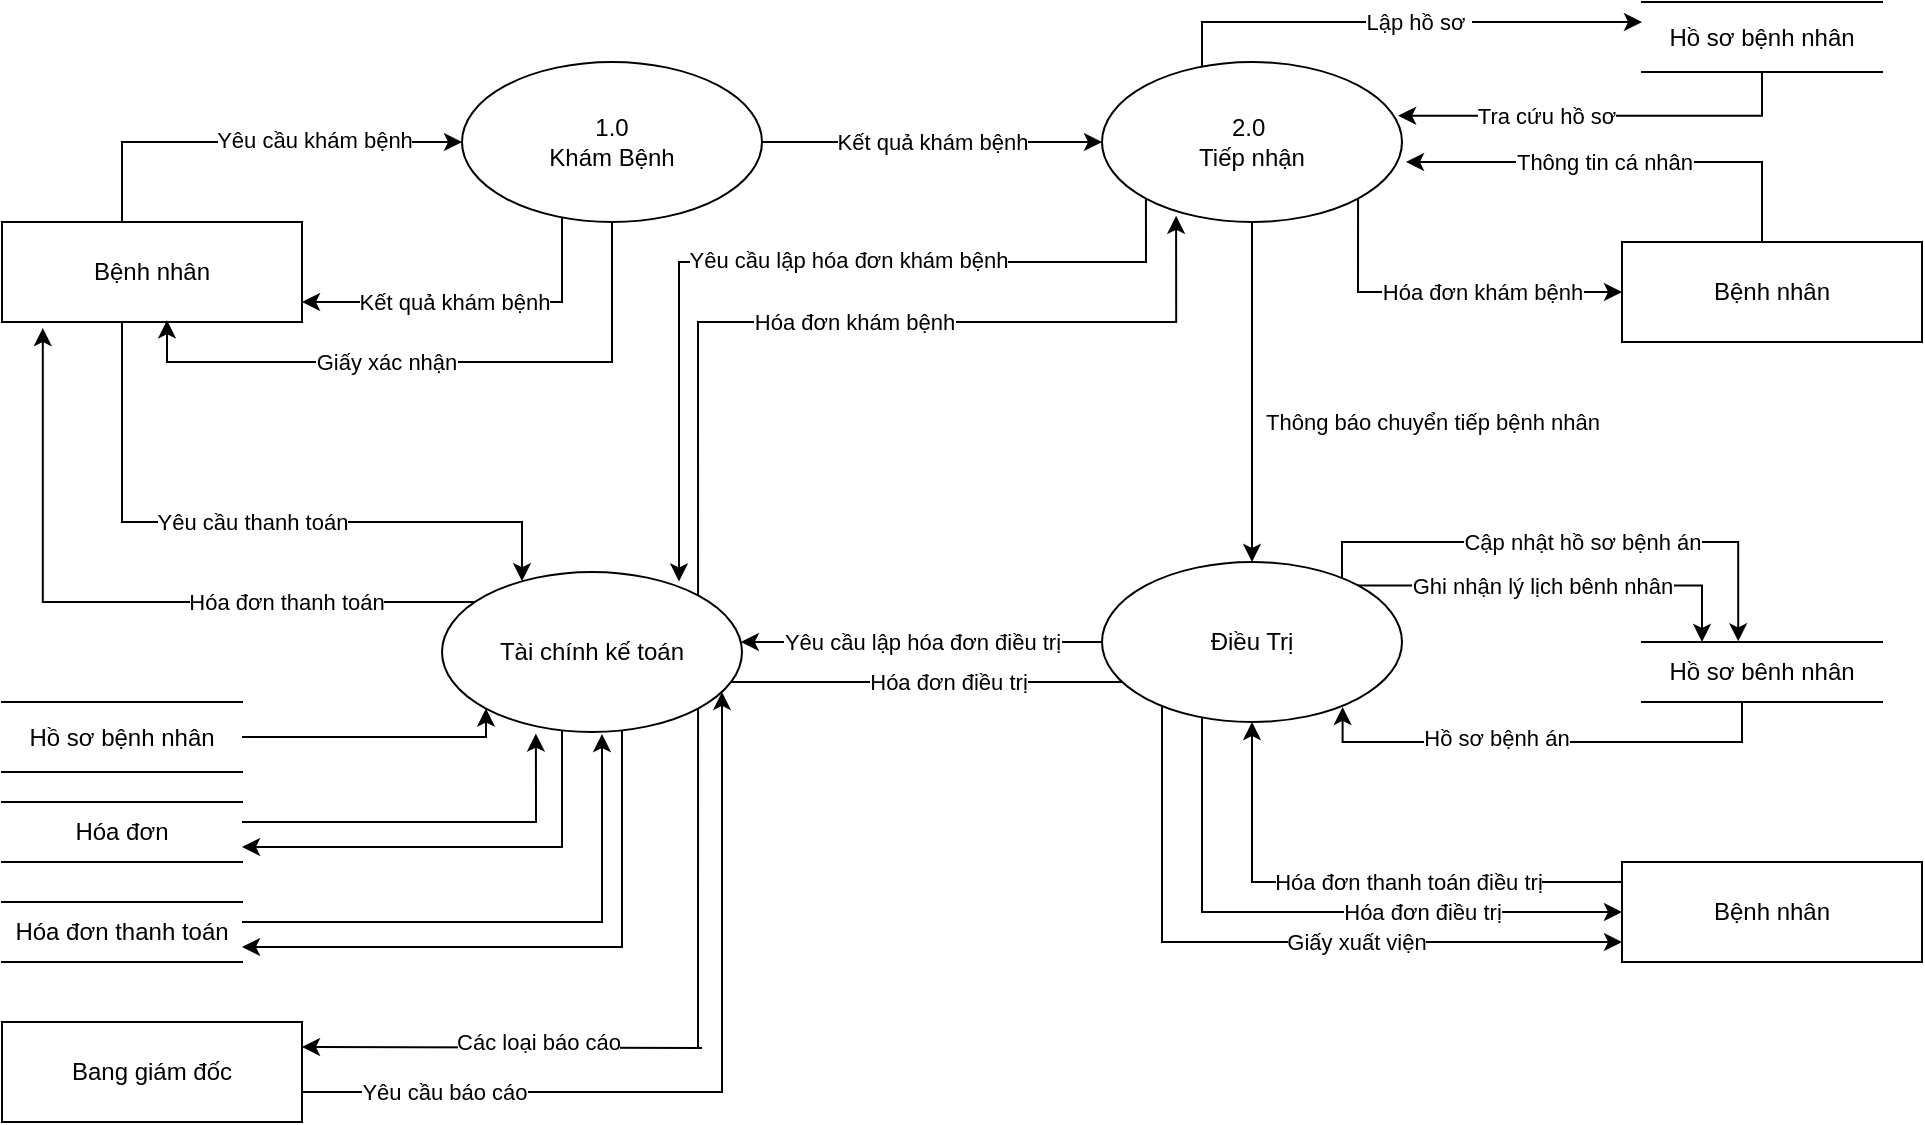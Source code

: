 <mxfile version="13.10.0" type="github">
  <diagram id="ow28NsneOe8BZYSyqIUP" name="Page-1">
    <mxGraphModel dx="1019" dy="519" grid="1" gridSize="10" guides="1" tooltips="1" connect="1" arrows="1" fold="1" page="1" pageScale="1" pageWidth="850" pageHeight="1100" math="0" shadow="0">
      <root>
        <mxCell id="0" />
        <mxCell id="1" parent="0" />
        <mxCell id="11v0PXnvtIZo2CiEv95M-6" value="Yêu cầu khám bệnh" style="edgeStyle=orthogonalEdgeStyle;rounded=0;orthogonalLoop=1;jettySize=auto;html=1;exitX=1;exitY=0.5;exitDx=0;exitDy=0;entryX=0;entryY=0.5;entryDx=0;entryDy=0;" parent="1" source="11v0PXnvtIZo2CiEv95M-1" target="11v0PXnvtIZo2CiEv95M-2" edge="1">
          <mxGeometry x="0.555" y="1" relative="1" as="geometry">
            <mxPoint x="220" y="160" as="targetPoint" />
            <Array as="points">
              <mxPoint x="150" y="170" />
              <mxPoint x="60" y="170" />
              <mxPoint x="60" y="100" />
            </Array>
            <mxPoint as="offset" />
          </mxGeometry>
        </mxCell>
        <mxCell id="X4gk_abKZxla-AfvRwQS-9" value="Yêu cầu thanh toán" style="edgeStyle=orthogonalEdgeStyle;rounded=0;orthogonalLoop=1;jettySize=auto;html=1;" edge="1" parent="1" source="11v0PXnvtIZo2CiEv95M-1" target="11v0PXnvtIZo2CiEv95M-4">
          <mxGeometry relative="1" as="geometry">
            <Array as="points">
              <mxPoint x="60" y="290" />
              <mxPoint x="260" y="290" />
            </Array>
          </mxGeometry>
        </mxCell>
        <mxCell id="11v0PXnvtIZo2CiEv95M-1" value="Bệnh nhân" style="rounded=0;whiteSpace=wrap;html=1;" parent="1" vertex="1">
          <mxGeometry y="140" width="150" height="50" as="geometry" />
        </mxCell>
        <mxCell id="11v0PXnvtIZo2CiEv95M-7" value="Kết quả khám bệnh" style="edgeStyle=orthogonalEdgeStyle;rounded=0;orthogonalLoop=1;jettySize=auto;html=1;exitX=1;exitY=0.5;exitDx=0;exitDy=0;entryX=0;entryY=0.5;entryDx=0;entryDy=0;" parent="1" source="11v0PXnvtIZo2CiEv95M-2" target="11v0PXnvtIZo2CiEv95M-3" edge="1">
          <mxGeometry relative="1" as="geometry" />
        </mxCell>
        <mxCell id="X4gk_abKZxla-AfvRwQS-1" value="Giấy xác nhận" style="edgeStyle=orthogonalEdgeStyle;rounded=0;orthogonalLoop=1;jettySize=auto;html=1;entryX=0.55;entryY=0.983;entryDx=0;entryDy=0;entryPerimeter=0;" edge="1" parent="1" source="11v0PXnvtIZo2CiEv95M-2" target="11v0PXnvtIZo2CiEv95M-1">
          <mxGeometry x="0.168" relative="1" as="geometry">
            <mxPoint x="160" y="210" as="targetPoint" />
            <Array as="points">
              <mxPoint x="305" y="210" />
              <mxPoint x="83" y="210" />
            </Array>
            <mxPoint as="offset" />
          </mxGeometry>
        </mxCell>
        <mxCell id="X4gk_abKZxla-AfvRwQS-3" value="Kết quả khám bệnh" style="edgeStyle=orthogonalEdgeStyle;rounded=0;orthogonalLoop=1;jettySize=auto;html=1;" edge="1" parent="1" source="11v0PXnvtIZo2CiEv95M-2" target="11v0PXnvtIZo2CiEv95M-1">
          <mxGeometry x="0.114" relative="1" as="geometry">
            <mxPoint x="28" y="65" as="targetPoint" />
            <Array as="points">
              <mxPoint x="280" y="180" />
            </Array>
            <mxPoint as="offset" />
          </mxGeometry>
        </mxCell>
        <mxCell id="11v0PXnvtIZo2CiEv95M-2" value="1.0 &lt;br&gt;Khám Bệnh" style="ellipse;whiteSpace=wrap;html=1;" parent="1" vertex="1">
          <mxGeometry x="230" y="60" width="150" height="80" as="geometry" />
        </mxCell>
        <mxCell id="11v0PXnvtIZo2CiEv95M-9" value="Lập hồ sơ&amp;nbsp;" style="edgeStyle=orthogonalEdgeStyle;rounded=0;orthogonalLoop=1;jettySize=auto;html=1;" parent="1" source="11v0PXnvtIZo2CiEv95M-3" target="11v0PXnvtIZo2CiEv95M-8" edge="1">
          <mxGeometry x="0.072" relative="1" as="geometry">
            <Array as="points">
              <mxPoint x="600" y="40" />
            </Array>
            <mxPoint as="offset" />
          </mxGeometry>
        </mxCell>
        <mxCell id="11v0PXnvtIZo2CiEv95M-15" value="Thông báo chuyển tiếp bệnh nhân" style="edgeStyle=orthogonalEdgeStyle;rounded=0;orthogonalLoop=1;jettySize=auto;html=1;" parent="1" source="11v0PXnvtIZo2CiEv95M-3" target="11v0PXnvtIZo2CiEv95M-5" edge="1">
          <mxGeometry x="0.172" y="90" relative="1" as="geometry">
            <mxPoint as="offset" />
          </mxGeometry>
        </mxCell>
        <mxCell id="11v0PXnvtIZo2CiEv95M-50" style="edgeStyle=orthogonalEdgeStyle;rounded=0;orthogonalLoop=1;jettySize=auto;html=1;exitX=0;exitY=1;exitDx=0;exitDy=0;entryX=0.79;entryY=0.059;entryDx=0;entryDy=0;entryPerimeter=0;" parent="1" source="11v0PXnvtIZo2CiEv95M-3" target="11v0PXnvtIZo2CiEv95M-4" edge="1">
          <mxGeometry relative="1" as="geometry">
            <Array as="points">
              <mxPoint x="572" y="160" />
              <mxPoint x="339" y="160" />
            </Array>
          </mxGeometry>
        </mxCell>
        <mxCell id="11v0PXnvtIZo2CiEv95M-51" value="Yêu cầu lập hóa đơn khám bệnh" style="edgeLabel;html=1;align=center;verticalAlign=middle;resizable=0;points=[];" parent="11v0PXnvtIZo2CiEv95M-50" vertex="1" connectable="0">
          <mxGeometry x="0.029" y="-1" relative="1" as="geometry">
            <mxPoint x="37.28" as="offset" />
          </mxGeometry>
        </mxCell>
        <mxCell id="X4gk_abKZxla-AfvRwQS-8" value="Hóa đơn khám bệnh" style="edgeStyle=orthogonalEdgeStyle;rounded=0;orthogonalLoop=1;jettySize=auto;html=1;exitX=1;exitY=1;exitDx=0;exitDy=0;entryX=0;entryY=0.5;entryDx=0;entryDy=0;" edge="1" parent="1" source="11v0PXnvtIZo2CiEv95M-3" target="11v0PXnvtIZo2CiEv95M-11">
          <mxGeometry x="0.217" relative="1" as="geometry">
            <Array as="points">
              <mxPoint x="678" y="175" />
            </Array>
            <mxPoint as="offset" />
          </mxGeometry>
        </mxCell>
        <mxCell id="11v0PXnvtIZo2CiEv95M-3" value="2.0&amp;nbsp;&lt;br&gt;Tiếp nhận" style="ellipse;whiteSpace=wrap;html=1;" parent="1" vertex="1">
          <mxGeometry x="550" y="60" width="150" height="80" as="geometry" />
        </mxCell>
        <mxCell id="11v0PXnvtIZo2CiEv95M-35" style="edgeStyle=orthogonalEdgeStyle;rounded=0;orthogonalLoop=1;jettySize=auto;html=1;entryX=1;entryY=0.75;entryDx=0;entryDy=0;" parent="1" source="11v0PXnvtIZo2CiEv95M-4" target="11v0PXnvtIZo2CiEv95M-32" edge="1">
          <mxGeometry relative="1" as="geometry">
            <Array as="points">
              <mxPoint x="280" y="453" />
            </Array>
          </mxGeometry>
        </mxCell>
        <mxCell id="11v0PXnvtIZo2CiEv95M-37" style="edgeStyle=orthogonalEdgeStyle;rounded=0;orthogonalLoop=1;jettySize=auto;html=1;exitX=1;exitY=1;exitDx=0;exitDy=0;entryX=1;entryY=0.75;entryDx=0;entryDy=0;" parent="1" source="11v0PXnvtIZo2CiEv95M-4" target="11v0PXnvtIZo2CiEv95M-33" edge="1">
          <mxGeometry relative="1" as="geometry">
            <Array as="points">
              <mxPoint x="348" y="348" />
              <mxPoint x="310" y="348" />
              <mxPoint x="310" y="503" />
            </Array>
          </mxGeometry>
        </mxCell>
        <mxCell id="11v0PXnvtIZo2CiEv95M-41" style="edgeStyle=orthogonalEdgeStyle;rounded=0;orthogonalLoop=1;jettySize=auto;html=1;entryX=1;entryY=0.25;entryDx=0;entryDy=0;exitX=1;exitY=1;exitDx=0;exitDy=0;" parent="1" source="11v0PXnvtIZo2CiEv95M-4" target="11v0PXnvtIZo2CiEv95M-39" edge="1">
          <mxGeometry relative="1" as="geometry">
            <Array as="points">
              <mxPoint x="348" y="553" />
              <mxPoint x="350" y="553" />
            </Array>
            <mxPoint x="350" y="440" as="sourcePoint" />
            <mxPoint x="250" y="610" as="targetPoint" />
          </mxGeometry>
        </mxCell>
        <mxCell id="11v0PXnvtIZo2CiEv95M-42" value="Các loại báo cáo" style="edgeLabel;html=1;align=center;verticalAlign=middle;resizable=0;points=[];" parent="11v0PXnvtIZo2CiEv95M-41" vertex="1" connectable="0">
          <mxGeometry x="0.367" y="1" relative="1" as="geometry">
            <mxPoint y="-4" as="offset" />
          </mxGeometry>
        </mxCell>
        <mxCell id="X4gk_abKZxla-AfvRwQS-6" value="Hóa đơn thanh toán" style="edgeStyle=orthogonalEdgeStyle;rounded=0;orthogonalLoop=1;jettySize=auto;html=1;entryX=0.136;entryY=1.06;entryDx=0;entryDy=0;entryPerimeter=0;" edge="1" parent="1" source="11v0PXnvtIZo2CiEv95M-4" target="11v0PXnvtIZo2CiEv95M-1">
          <mxGeometry x="-0.467" relative="1" as="geometry">
            <Array as="points">
              <mxPoint x="20" y="330" />
            </Array>
            <mxPoint as="offset" />
          </mxGeometry>
        </mxCell>
        <mxCell id="X4gk_abKZxla-AfvRwQS-7" value="Hóa đơn khám bệnh" style="edgeStyle=orthogonalEdgeStyle;rounded=0;orthogonalLoop=1;jettySize=auto;html=1;exitX=1;exitY=0;exitDx=0;exitDy=0;entryX=0.247;entryY=0.961;entryDx=0;entryDy=0;entryPerimeter=0;" edge="1" parent="1" source="11v0PXnvtIZo2CiEv95M-4" target="11v0PXnvtIZo2CiEv95M-3">
          <mxGeometry relative="1" as="geometry">
            <Array as="points">
              <mxPoint x="348" y="190" />
              <mxPoint x="587" y="190" />
            </Array>
          </mxGeometry>
        </mxCell>
        <mxCell id="X4gk_abKZxla-AfvRwQS-16" value="Hóa đơn điều trị" style="edgeStyle=orthogonalEdgeStyle;rounded=0;orthogonalLoop=1;jettySize=auto;html=1;entryX=0;entryY=1;entryDx=0;entryDy=0;" edge="1" parent="1" source="11v0PXnvtIZo2CiEv95M-4" target="11v0PXnvtIZo2CiEv95M-5">
          <mxGeometry relative="1" as="geometry">
            <Array as="points">
              <mxPoint x="572" y="370" />
            </Array>
          </mxGeometry>
        </mxCell>
        <mxCell id="11v0PXnvtIZo2CiEv95M-4" value="Tài chính kế toán" style="ellipse;whiteSpace=wrap;html=1;" parent="1" vertex="1">
          <mxGeometry x="220" y="315" width="150" height="80" as="geometry" />
        </mxCell>
        <mxCell id="11v0PXnvtIZo2CiEv95M-17" value="Cập nhật hồ sơ bệnh án" style="edgeStyle=orthogonalEdgeStyle;rounded=0;orthogonalLoop=1;jettySize=auto;html=1;entryX=0.401;entryY=-0.011;entryDx=0;entryDy=0;entryPerimeter=0;" parent="1" source="11v0PXnvtIZo2CiEv95M-5" target="11v0PXnvtIZo2CiEv95M-16" edge="1">
          <mxGeometry x="0.038" relative="1" as="geometry">
            <Array as="points">
              <mxPoint x="670" y="300" />
              <mxPoint x="868" y="300" />
            </Array>
            <mxPoint as="offset" />
          </mxGeometry>
        </mxCell>
        <mxCell id="11v0PXnvtIZo2CiEv95M-22" style="edgeStyle=orthogonalEdgeStyle;rounded=0;orthogonalLoop=1;jettySize=auto;html=1;" parent="1" source="11v0PXnvtIZo2CiEv95M-5" edge="1">
          <mxGeometry relative="1" as="geometry">
            <Array as="points">
              <mxPoint x="580" y="500" />
            </Array>
            <mxPoint x="810" y="500" as="targetPoint" />
          </mxGeometry>
        </mxCell>
        <mxCell id="11v0PXnvtIZo2CiEv95M-23" value="Giấy xuất viện" style="edgeLabel;html=1;align=center;verticalAlign=middle;resizable=0;points=[];" parent="11v0PXnvtIZo2CiEv95M-22" vertex="1" connectable="0">
          <mxGeometry x="0.153" y="-2" relative="1" as="geometry">
            <mxPoint x="14" y="-2" as="offset" />
          </mxGeometry>
        </mxCell>
        <mxCell id="11v0PXnvtIZo2CiEv95M-25" value="Yêu cầu lập hóa đơn điều trị" style="edgeStyle=orthogonalEdgeStyle;rounded=0;orthogonalLoop=1;jettySize=auto;html=1;" parent="1" source="11v0PXnvtIZo2CiEv95M-5" target="11v0PXnvtIZo2CiEv95M-4" edge="1">
          <mxGeometry x="-0.003" relative="1" as="geometry">
            <Array as="points">
              <mxPoint x="510" y="350" />
              <mxPoint x="510" y="350" />
            </Array>
            <mxPoint as="offset" />
          </mxGeometry>
        </mxCell>
        <mxCell id="X4gk_abKZxla-AfvRwQS-11" style="edgeStyle=orthogonalEdgeStyle;rounded=0;orthogonalLoop=1;jettySize=auto;html=1;exitX=1;exitY=0;exitDx=0;exitDy=0;entryX=0.25;entryY=0;entryDx=0;entryDy=0;" edge="1" parent="1" source="11v0PXnvtIZo2CiEv95M-5" target="11v0PXnvtIZo2CiEv95M-16">
          <mxGeometry relative="1" as="geometry" />
        </mxCell>
        <mxCell id="X4gk_abKZxla-AfvRwQS-12" value="Ghi nhận lý lịch bênh nhân" style="edgeLabel;html=1;align=center;verticalAlign=middle;resizable=0;points=[];" vertex="1" connectable="0" parent="X4gk_abKZxla-AfvRwQS-11">
          <mxGeometry x="0.079" relative="1" as="geometry">
            <mxPoint x="-16.03" as="offset" />
          </mxGeometry>
        </mxCell>
        <mxCell id="X4gk_abKZxla-AfvRwQS-17" value="Hóa đơn điều trị" style="edgeStyle=orthogonalEdgeStyle;rounded=0;orthogonalLoop=1;jettySize=auto;html=1;entryX=0;entryY=0.5;entryDx=0;entryDy=0;" edge="1" parent="1" source="11v0PXnvtIZo2CiEv95M-5" target="11v0PXnvtIZo2CiEv95M-21">
          <mxGeometry x="0.349" relative="1" as="geometry">
            <mxPoint x="770" y="485" as="targetPoint" />
            <Array as="points">
              <mxPoint x="600" y="485" />
            </Array>
            <mxPoint as="offset" />
          </mxGeometry>
        </mxCell>
        <mxCell id="11v0PXnvtIZo2CiEv95M-5" value="Điều Trị" style="ellipse;whiteSpace=wrap;html=1;" parent="1" vertex="1">
          <mxGeometry x="550" y="310" width="150" height="80" as="geometry" />
        </mxCell>
        <mxCell id="11v0PXnvtIZo2CiEv95M-10" value="Tra cứu hồ sơ" style="edgeStyle=orthogonalEdgeStyle;rounded=0;orthogonalLoop=1;jettySize=auto;html=1;entryX=0.987;entryY=0.336;entryDx=0;entryDy=0;entryPerimeter=0;" parent="1" source="11v0PXnvtIZo2CiEv95M-8" target="11v0PXnvtIZo2CiEv95M-3" edge="1">
          <mxGeometry x="0.273" relative="1" as="geometry">
            <Array as="points">
              <mxPoint x="880" y="87" />
            </Array>
            <mxPoint as="offset" />
          </mxGeometry>
        </mxCell>
        <mxCell id="11v0PXnvtIZo2CiEv95M-8" value="Hồ sơ bệnh nhân" style="shape=partialRectangle;whiteSpace=wrap;html=1;left=0;right=0;fillColor=none;" parent="1" vertex="1">
          <mxGeometry x="820" y="30" width="120" height="35" as="geometry" />
        </mxCell>
        <mxCell id="11v0PXnvtIZo2CiEv95M-13" style="edgeStyle=orthogonalEdgeStyle;rounded=0;orthogonalLoop=1;jettySize=auto;html=1;" parent="1" source="11v0PXnvtIZo2CiEv95M-11" edge="1">
          <mxGeometry relative="1" as="geometry">
            <Array as="points">
              <mxPoint x="880" y="110" />
            </Array>
            <mxPoint x="702" y="110" as="targetPoint" />
          </mxGeometry>
        </mxCell>
        <mxCell id="11v0PXnvtIZo2CiEv95M-14" value="Thông tin cá nhân" style="edgeLabel;html=1;align=center;verticalAlign=middle;resizable=0;points=[];" parent="11v0PXnvtIZo2CiEv95M-13" vertex="1" connectable="0">
          <mxGeometry x="0.014" relative="1" as="geometry">
            <mxPoint x="-9" y="4.441e-16" as="offset" />
          </mxGeometry>
        </mxCell>
        <mxCell id="11v0PXnvtIZo2CiEv95M-11" value="Bệnh nhân" style="rounded=0;whiteSpace=wrap;html=1;" parent="1" vertex="1">
          <mxGeometry x="810" y="150" width="150" height="50" as="geometry" />
        </mxCell>
        <mxCell id="11v0PXnvtIZo2CiEv95M-19" style="edgeStyle=orthogonalEdgeStyle;rounded=0;orthogonalLoop=1;jettySize=auto;html=1;entryX=0.802;entryY=0.906;entryDx=0;entryDy=0;entryPerimeter=0;" parent="1" source="11v0PXnvtIZo2CiEv95M-16" target="11v0PXnvtIZo2CiEv95M-5" edge="1">
          <mxGeometry relative="1" as="geometry">
            <Array as="points">
              <mxPoint x="870" y="400" />
              <mxPoint x="670" y="400" />
            </Array>
          </mxGeometry>
        </mxCell>
        <mxCell id="11v0PXnvtIZo2CiEv95M-20" value="Hồ sơ bệnh án" style="edgeLabel;html=1;align=center;verticalAlign=middle;resizable=0;points=[];" parent="11v0PXnvtIZo2CiEv95M-19" vertex="1" connectable="0">
          <mxGeometry x="0.623" y="-2" relative="1" as="geometry">
            <mxPoint x="49" as="offset" />
          </mxGeometry>
        </mxCell>
        <mxCell id="11v0PXnvtIZo2CiEv95M-16" value="Hồ sơ bênh nhân" style="shape=partialRectangle;whiteSpace=wrap;html=1;left=0;right=0;fillColor=none;" parent="1" vertex="1">
          <mxGeometry x="820" y="350" width="120" height="30" as="geometry" />
        </mxCell>
        <mxCell id="X4gk_abKZxla-AfvRwQS-13" value="Hóa đơn thanh toán điều trị" style="edgeStyle=orthogonalEdgeStyle;rounded=0;orthogonalLoop=1;jettySize=auto;html=1;exitX=0;exitY=0.25;exitDx=0;exitDy=0;" edge="1" parent="1" source="11v0PXnvtIZo2CiEv95M-21" target="11v0PXnvtIZo2CiEv95M-5">
          <mxGeometry x="-0.178" relative="1" as="geometry">
            <Array as="points">
              <mxPoint x="810" y="470" />
              <mxPoint x="625" y="470" />
            </Array>
            <mxPoint as="offset" />
          </mxGeometry>
        </mxCell>
        <mxCell id="11v0PXnvtIZo2CiEv95M-21" value="Bệnh nhân" style="rounded=0;whiteSpace=wrap;html=1;" parent="1" vertex="1">
          <mxGeometry x="810" y="460" width="150" height="50" as="geometry" />
        </mxCell>
        <mxCell id="11v0PXnvtIZo2CiEv95M-34" style="edgeStyle=orthogonalEdgeStyle;rounded=0;orthogonalLoop=1;jettySize=auto;html=1;entryX=0.313;entryY=1.01;entryDx=0;entryDy=0;entryPerimeter=0;" parent="1" source="11v0PXnvtIZo2CiEv95M-32" target="11v0PXnvtIZo2CiEv95M-4" edge="1">
          <mxGeometry relative="1" as="geometry">
            <Array as="points">
              <mxPoint x="267" y="440" />
            </Array>
          </mxGeometry>
        </mxCell>
        <mxCell id="11v0PXnvtIZo2CiEv95M-32" value="Hóa đơn" style="shape=partialRectangle;whiteSpace=wrap;html=1;left=0;right=0;fillColor=none;" parent="1" vertex="1">
          <mxGeometry y="430" width="120" height="30" as="geometry" />
        </mxCell>
        <mxCell id="11v0PXnvtIZo2CiEv95M-38" style="edgeStyle=orthogonalEdgeStyle;rounded=0;orthogonalLoop=1;jettySize=auto;html=1;" parent="1" source="11v0PXnvtIZo2CiEv95M-33" edge="1">
          <mxGeometry relative="1" as="geometry">
            <Array as="points">
              <mxPoint x="300" y="490" />
            </Array>
            <mxPoint x="300" y="396" as="targetPoint" />
          </mxGeometry>
        </mxCell>
        <mxCell id="11v0PXnvtIZo2CiEv95M-33" value="Hóa đơn thanh toán" style="shape=partialRectangle;whiteSpace=wrap;html=1;left=0;right=0;fillColor=none;" parent="1" vertex="1">
          <mxGeometry y="480" width="120" height="30" as="geometry" />
        </mxCell>
        <mxCell id="11v0PXnvtIZo2CiEv95M-40" value="Yêu cầu báo cáo" style="edgeStyle=orthogonalEdgeStyle;rounded=0;orthogonalLoop=1;jettySize=auto;html=1;" parent="1" source="11v0PXnvtIZo2CiEv95M-39" target="11v0PXnvtIZo2CiEv95M-4" edge="1">
          <mxGeometry x="-0.653" relative="1" as="geometry">
            <mxPoint as="offset" />
            <mxPoint x="360" y="440" as="targetPoint" />
            <Array as="points">
              <mxPoint x="360" y="575" />
            </Array>
          </mxGeometry>
        </mxCell>
        <mxCell id="11v0PXnvtIZo2CiEv95M-39" value="Bang giám đốc" style="rounded=0;whiteSpace=wrap;html=1;" parent="1" vertex="1">
          <mxGeometry y="540" width="150" height="50" as="geometry" />
        </mxCell>
        <mxCell id="X4gk_abKZxla-AfvRwQS-15" style="edgeStyle=orthogonalEdgeStyle;rounded=0;orthogonalLoop=1;jettySize=auto;html=1;entryX=0;entryY=1;entryDx=0;entryDy=0;" edge="1" parent="1" source="X4gk_abKZxla-AfvRwQS-4" target="11v0PXnvtIZo2CiEv95M-4">
          <mxGeometry relative="1" as="geometry">
            <Array as="points">
              <mxPoint x="242" y="398" />
            </Array>
          </mxGeometry>
        </mxCell>
        <mxCell id="X4gk_abKZxla-AfvRwQS-4" value="Hồ sơ bệnh nhân" style="shape=partialRectangle;whiteSpace=wrap;html=1;left=0;right=0;fillColor=none;" vertex="1" parent="1">
          <mxGeometry y="380" width="120" height="35" as="geometry" />
        </mxCell>
      </root>
    </mxGraphModel>
  </diagram>
</mxfile>

